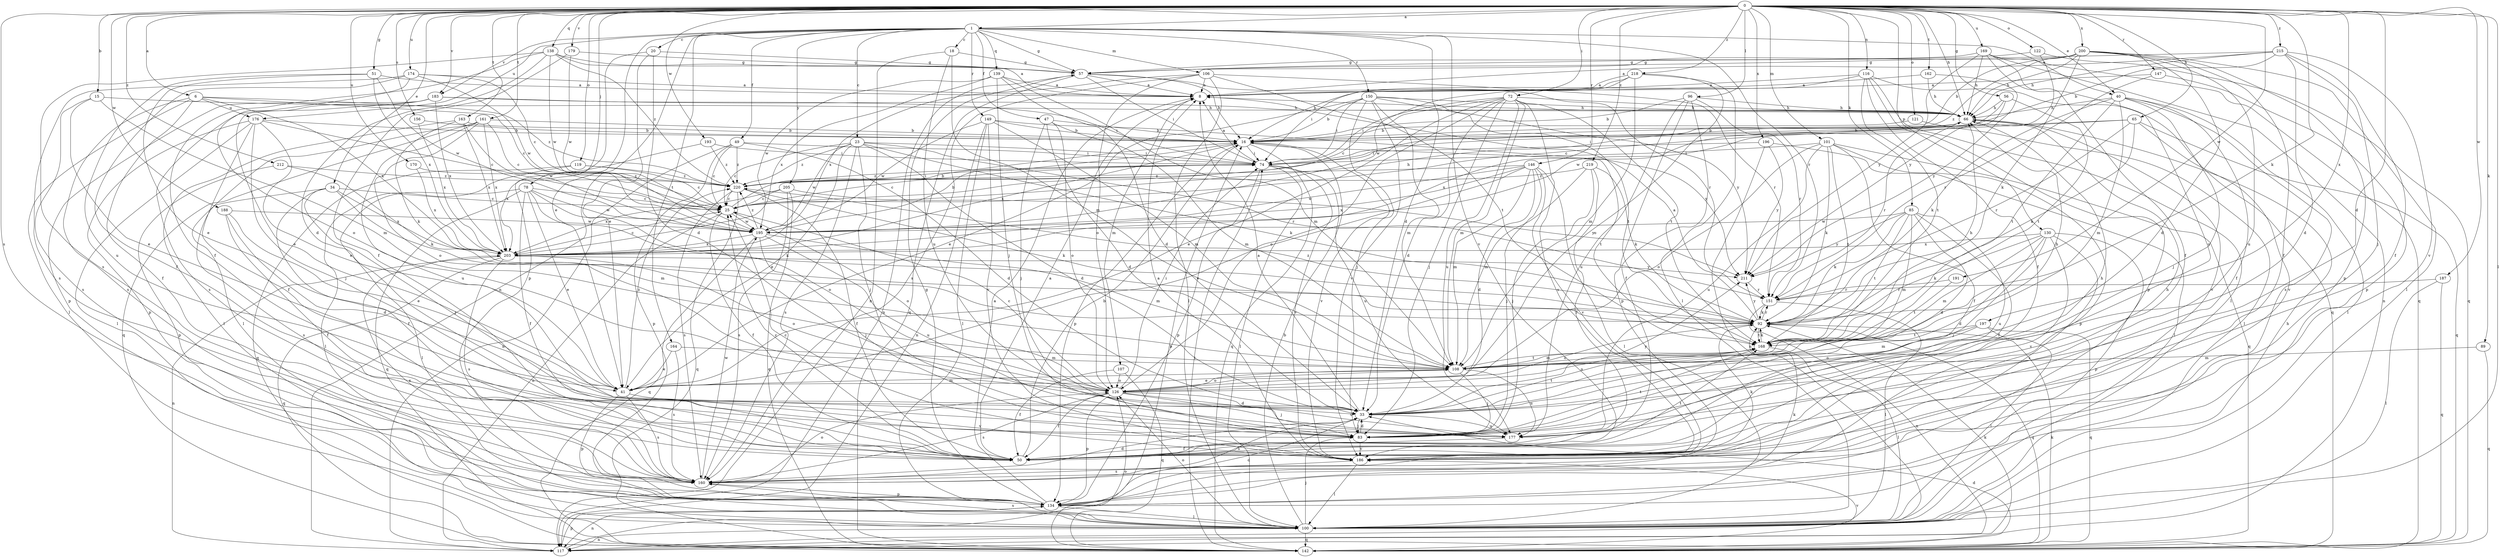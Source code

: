 strict digraph  {
0;
1;
6;
8;
15;
16;
18;
20;
23;
25;
33;
34;
40;
41;
47;
49;
50;
51;
56;
57;
65;
66;
72;
74;
78;
83;
85;
89;
92;
96;
100;
101;
106;
107;
108;
116;
117;
119;
121;
122;
126;
130;
134;
138;
139;
142;
146;
147;
149;
150;
151;
156;
160;
161;
162;
163;
164;
168;
169;
170;
174;
176;
177;
179;
183;
186;
187;
188;
191;
193;
195;
196;
197;
200;
203;
205;
211;
212;
215;
218;
219;
220;
0 -> 1  [label=a];
0 -> 6  [label=a];
0 -> 15  [label=b];
0 -> 33  [label=d];
0 -> 34  [label=e];
0 -> 40  [label=e];
0 -> 51  [label=g];
0 -> 56  [label=g];
0 -> 65  [label=h];
0 -> 66  [label=h];
0 -> 72  [label=i];
0 -> 78  [label=j];
0 -> 85  [label=k];
0 -> 89  [label=k];
0 -> 92  [label=k];
0 -> 96  [label=l];
0 -> 100  [label=l];
0 -> 101  [label=m];
0 -> 116  [label=n];
0 -> 119  [label=o];
0 -> 121  [label=o];
0 -> 122  [label=o];
0 -> 130  [label=p];
0 -> 138  [label=q];
0 -> 146  [label=r];
0 -> 147  [label=r];
0 -> 156  [label=s];
0 -> 160  [label=s];
0 -> 161  [label=t];
0 -> 162  [label=t];
0 -> 163  [label=t];
0 -> 169  [label=u];
0 -> 170  [label=u];
0 -> 174  [label=u];
0 -> 179  [label=v];
0 -> 183  [label=v];
0 -> 187  [label=w];
0 -> 188  [label=w];
0 -> 191  [label=w];
0 -> 193  [label=w];
0 -> 196  [label=x];
0 -> 197  [label=x];
0 -> 200  [label=x];
0 -> 212  [label=z];
0 -> 215  [label=z];
0 -> 218  [label=z];
0 -> 219  [label=z];
1 -> 18  [label=c];
1 -> 20  [label=c];
1 -> 23  [label=c];
1 -> 33  [label=d];
1 -> 40  [label=e];
1 -> 41  [label=e];
1 -> 47  [label=f];
1 -> 49  [label=f];
1 -> 57  [label=g];
1 -> 106  [label=m];
1 -> 117  [label=n];
1 -> 139  [label=q];
1 -> 149  [label=r];
1 -> 150  [label=r];
1 -> 151  [label=r];
1 -> 164  [label=t];
1 -> 176  [label=u];
1 -> 183  [label=v];
1 -> 186  [label=v];
1 -> 205  [label=y];
6 -> 25  [label=c];
6 -> 50  [label=f];
6 -> 100  [label=l];
6 -> 160  [label=s];
6 -> 176  [label=u];
6 -> 203  [label=x];
6 -> 220  [label=z];
8 -> 66  [label=h];
8 -> 107  [label=m];
15 -> 41  [label=e];
15 -> 66  [label=h];
15 -> 108  [label=m];
15 -> 160  [label=s];
16 -> 74  [label=i];
16 -> 134  [label=p];
16 -> 142  [label=q];
16 -> 168  [label=t];
16 -> 186  [label=v];
16 -> 203  [label=x];
18 -> 57  [label=g];
18 -> 108  [label=m];
18 -> 117  [label=n];
18 -> 177  [label=u];
20 -> 33  [label=d];
20 -> 41  [label=e];
20 -> 57  [label=g];
20 -> 134  [label=p];
23 -> 25  [label=c];
23 -> 33  [label=d];
23 -> 41  [label=e];
23 -> 74  [label=i];
23 -> 83  [label=j];
23 -> 92  [label=k];
23 -> 151  [label=r];
23 -> 160  [label=s];
23 -> 195  [label=w];
23 -> 220  [label=z];
25 -> 16  [label=b];
25 -> 50  [label=f];
25 -> 66  [label=h];
25 -> 117  [label=n];
25 -> 126  [label=o];
25 -> 195  [label=w];
33 -> 8  [label=a];
33 -> 83  [label=j];
33 -> 160  [label=s];
33 -> 168  [label=t];
33 -> 177  [label=u];
33 -> 211  [label=y];
34 -> 25  [label=c];
34 -> 50  [label=f];
34 -> 83  [label=j];
34 -> 108  [label=m];
34 -> 160  [label=s];
34 -> 203  [label=x];
40 -> 50  [label=f];
40 -> 66  [label=h];
40 -> 83  [label=j];
40 -> 92  [label=k];
40 -> 100  [label=l];
40 -> 108  [label=m];
40 -> 160  [label=s];
40 -> 168  [label=t];
41 -> 108  [label=m];
41 -> 134  [label=p];
41 -> 160  [label=s];
41 -> 186  [label=v];
41 -> 220  [label=z];
47 -> 16  [label=b];
47 -> 33  [label=d];
47 -> 83  [label=j];
47 -> 108  [label=m];
47 -> 126  [label=o];
49 -> 25  [label=c];
49 -> 33  [label=d];
49 -> 74  [label=i];
49 -> 117  [label=n];
49 -> 134  [label=p];
49 -> 220  [label=z];
50 -> 8  [label=a];
50 -> 16  [label=b];
50 -> 25  [label=c];
50 -> 168  [label=t];
51 -> 8  [label=a];
51 -> 41  [label=e];
51 -> 177  [label=u];
51 -> 195  [label=w];
51 -> 203  [label=x];
56 -> 25  [label=c];
56 -> 66  [label=h];
56 -> 168  [label=t];
56 -> 195  [label=w];
57 -> 8  [label=a];
57 -> 16  [label=b];
57 -> 74  [label=i];
57 -> 117  [label=n];
57 -> 142  [label=q];
57 -> 151  [label=r];
65 -> 16  [label=b];
65 -> 74  [label=i];
65 -> 92  [label=k];
65 -> 142  [label=q];
65 -> 151  [label=r];
65 -> 186  [label=v];
66 -> 16  [label=b];
66 -> 151  [label=r];
66 -> 186  [label=v];
66 -> 203  [label=x];
72 -> 25  [label=c];
72 -> 33  [label=d];
72 -> 41  [label=e];
72 -> 66  [label=h];
72 -> 74  [label=i];
72 -> 83  [label=j];
72 -> 108  [label=m];
72 -> 126  [label=o];
72 -> 160  [label=s];
72 -> 168  [label=t];
72 -> 177  [label=u];
74 -> 8  [label=a];
74 -> 25  [label=c];
74 -> 100  [label=l];
74 -> 134  [label=p];
74 -> 177  [label=u];
74 -> 186  [label=v];
74 -> 220  [label=z];
78 -> 25  [label=c];
78 -> 41  [label=e];
78 -> 50  [label=f];
78 -> 92  [label=k];
78 -> 100  [label=l];
78 -> 126  [label=o];
78 -> 142  [label=q];
78 -> 195  [label=w];
83 -> 33  [label=d];
83 -> 66  [label=h];
83 -> 168  [label=t];
83 -> 186  [label=v];
85 -> 33  [label=d];
85 -> 50  [label=f];
85 -> 92  [label=k];
85 -> 108  [label=m];
85 -> 168  [label=t];
85 -> 177  [label=u];
85 -> 195  [label=w];
85 -> 211  [label=y];
89 -> 108  [label=m];
89 -> 142  [label=q];
92 -> 8  [label=a];
92 -> 126  [label=o];
92 -> 142  [label=q];
92 -> 151  [label=r];
92 -> 168  [label=t];
92 -> 211  [label=y];
92 -> 220  [label=z];
96 -> 16  [label=b];
96 -> 50  [label=f];
96 -> 66  [label=h];
96 -> 134  [label=p];
96 -> 151  [label=r];
96 -> 177  [label=u];
100 -> 16  [label=b];
100 -> 66  [label=h];
100 -> 83  [label=j];
100 -> 117  [label=n];
100 -> 126  [label=o];
100 -> 142  [label=q];
100 -> 160  [label=s];
101 -> 50  [label=f];
101 -> 74  [label=i];
101 -> 92  [label=k];
101 -> 126  [label=o];
101 -> 134  [label=p];
101 -> 142  [label=q];
101 -> 168  [label=t];
101 -> 177  [label=u];
106 -> 8  [label=a];
106 -> 100  [label=l];
106 -> 126  [label=o];
106 -> 151  [label=r];
106 -> 160  [label=s];
106 -> 168  [label=t];
106 -> 203  [label=x];
107 -> 50  [label=f];
107 -> 126  [label=o];
107 -> 142  [label=q];
108 -> 41  [label=e];
108 -> 66  [label=h];
108 -> 83  [label=j];
108 -> 126  [label=o];
108 -> 168  [label=t];
108 -> 177  [label=u];
116 -> 8  [label=a];
116 -> 16  [label=b];
116 -> 50  [label=f];
116 -> 100  [label=l];
116 -> 134  [label=p];
116 -> 142  [label=q];
116 -> 168  [label=t];
117 -> 16  [label=b];
117 -> 92  [label=k];
117 -> 134  [label=p];
119 -> 25  [label=c];
119 -> 100  [label=l];
119 -> 142  [label=q];
119 -> 220  [label=z];
121 -> 16  [label=b];
121 -> 100  [label=l];
122 -> 57  [label=g];
122 -> 142  [label=q];
122 -> 211  [label=y];
126 -> 25  [label=c];
126 -> 33  [label=d];
126 -> 50  [label=f];
126 -> 74  [label=i];
126 -> 83  [label=j];
126 -> 134  [label=p];
126 -> 160  [label=s];
126 -> 177  [label=u];
130 -> 33  [label=d];
130 -> 83  [label=j];
130 -> 92  [label=k];
130 -> 108  [label=m];
130 -> 134  [label=p];
130 -> 160  [label=s];
130 -> 186  [label=v];
130 -> 203  [label=x];
134 -> 8  [label=a];
134 -> 33  [label=d];
134 -> 57  [label=g];
134 -> 92  [label=k];
134 -> 100  [label=l];
134 -> 117  [label=n];
134 -> 203  [label=x];
138 -> 8  [label=a];
138 -> 33  [label=d];
138 -> 50  [label=f];
138 -> 57  [label=g];
138 -> 160  [label=s];
138 -> 195  [label=w];
138 -> 220  [label=z];
139 -> 8  [label=a];
139 -> 33  [label=d];
139 -> 83  [label=j];
139 -> 108  [label=m];
139 -> 195  [label=w];
139 -> 203  [label=x];
142 -> 33  [label=d];
142 -> 74  [label=i];
142 -> 92  [label=k];
142 -> 126  [label=o];
142 -> 186  [label=v];
146 -> 33  [label=d];
146 -> 41  [label=e];
146 -> 83  [label=j];
146 -> 100  [label=l];
146 -> 108  [label=m];
146 -> 186  [label=v];
146 -> 195  [label=w];
146 -> 203  [label=x];
146 -> 220  [label=z];
147 -> 8  [label=a];
147 -> 134  [label=p];
147 -> 151  [label=r];
149 -> 16  [label=b];
149 -> 100  [label=l];
149 -> 108  [label=m];
149 -> 117  [label=n];
149 -> 186  [label=v];
149 -> 195  [label=w];
149 -> 211  [label=y];
150 -> 16  [label=b];
150 -> 41  [label=e];
150 -> 66  [label=h];
150 -> 74  [label=i];
150 -> 83  [label=j];
150 -> 108  [label=m];
150 -> 168  [label=t];
150 -> 186  [label=v];
150 -> 211  [label=y];
151 -> 92  [label=k];
151 -> 100  [label=l];
151 -> 117  [label=n];
156 -> 16  [label=b];
156 -> 203  [label=x];
160 -> 33  [label=d];
160 -> 126  [label=o];
160 -> 134  [label=p];
160 -> 195  [label=w];
161 -> 16  [label=b];
161 -> 25  [label=c];
161 -> 100  [label=l];
161 -> 126  [label=o];
161 -> 142  [label=q];
161 -> 177  [label=u];
161 -> 203  [label=x];
162 -> 8  [label=a];
162 -> 66  [label=h];
162 -> 211  [label=y];
163 -> 16  [label=b];
163 -> 92  [label=k];
163 -> 100  [label=l];
163 -> 195  [label=w];
163 -> 203  [label=x];
164 -> 41  [label=e];
164 -> 108  [label=m];
164 -> 160  [label=s];
168 -> 66  [label=h];
168 -> 92  [label=k];
168 -> 100  [label=l];
168 -> 108  [label=m];
168 -> 126  [label=o];
169 -> 50  [label=f];
169 -> 57  [label=g];
169 -> 66  [label=h];
169 -> 117  [label=n];
169 -> 142  [label=q];
169 -> 177  [label=u];
169 -> 211  [label=y];
170 -> 203  [label=x];
170 -> 220  [label=z];
174 -> 8  [label=a];
174 -> 25  [label=c];
174 -> 50  [label=f];
174 -> 126  [label=o];
174 -> 160  [label=s];
174 -> 195  [label=w];
176 -> 16  [label=b];
176 -> 25  [label=c];
176 -> 41  [label=e];
176 -> 50  [label=f];
176 -> 83  [label=j];
176 -> 100  [label=l];
176 -> 134  [label=p];
177 -> 50  [label=f];
179 -> 50  [label=f];
179 -> 57  [label=g];
179 -> 195  [label=w];
183 -> 41  [label=e];
183 -> 66  [label=h];
183 -> 74  [label=i];
183 -> 134  [label=p];
183 -> 160  [label=s];
183 -> 203  [label=x];
186 -> 8  [label=a];
186 -> 25  [label=c];
186 -> 66  [label=h];
186 -> 92  [label=k];
186 -> 100  [label=l];
186 -> 160  [label=s];
187 -> 100  [label=l];
187 -> 142  [label=q];
187 -> 151  [label=r];
188 -> 33  [label=d];
188 -> 41  [label=e];
188 -> 50  [label=f];
188 -> 195  [label=w];
191 -> 151  [label=r];
191 -> 168  [label=t];
193 -> 74  [label=i];
193 -> 203  [label=x];
193 -> 220  [label=z];
195 -> 16  [label=b];
195 -> 83  [label=j];
195 -> 108  [label=m];
195 -> 142  [label=q];
195 -> 177  [label=u];
195 -> 203  [label=x];
195 -> 220  [label=z];
196 -> 74  [label=i];
196 -> 100  [label=l];
196 -> 117  [label=n];
196 -> 211  [label=y];
197 -> 100  [label=l];
197 -> 108  [label=m];
197 -> 126  [label=o];
197 -> 142  [label=q];
197 -> 168  [label=t];
200 -> 16  [label=b];
200 -> 33  [label=d];
200 -> 50  [label=f];
200 -> 57  [label=g];
200 -> 66  [label=h];
200 -> 92  [label=k];
200 -> 100  [label=l];
200 -> 134  [label=p];
200 -> 177  [label=u];
200 -> 220  [label=z];
203 -> 25  [label=c];
203 -> 117  [label=n];
203 -> 126  [label=o];
203 -> 142  [label=q];
203 -> 160  [label=s];
203 -> 211  [label=y];
205 -> 25  [label=c];
205 -> 142  [label=q];
205 -> 160  [label=s];
205 -> 203  [label=x];
205 -> 211  [label=y];
211 -> 151  [label=r];
212 -> 92  [label=k];
212 -> 134  [label=p];
212 -> 220  [label=z];
215 -> 8  [label=a];
215 -> 16  [label=b];
215 -> 33  [label=d];
215 -> 50  [label=f];
215 -> 57  [label=g];
215 -> 66  [label=h];
215 -> 83  [label=j];
215 -> 186  [label=v];
218 -> 8  [label=a];
218 -> 74  [label=i];
218 -> 100  [label=l];
218 -> 108  [label=m];
218 -> 126  [label=o];
218 -> 195  [label=w];
219 -> 50  [label=f];
219 -> 83  [label=j];
219 -> 92  [label=k];
219 -> 108  [label=m];
219 -> 220  [label=z];
220 -> 25  [label=c];
220 -> 50  [label=f];
220 -> 74  [label=i];
220 -> 92  [label=k];
220 -> 142  [label=q];
220 -> 160  [label=s];
}
